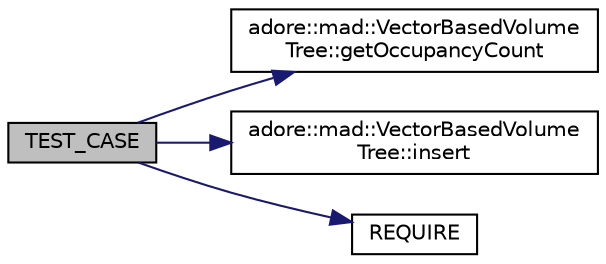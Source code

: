 digraph "TEST_CASE"
{
 // LATEX_PDF_SIZE
  edge [fontname="Helvetica",fontsize="10",labelfontname="Helvetica",labelfontsize="10"];
  node [fontname="Helvetica",fontsize="10",shape=record];
  rankdir="LR";
  Node1 [label="TEST_CASE",height=0.2,width=0.4,color="black", fillcolor="grey75", style="filled", fontcolor="black",tooltip=" "];
  Node1 -> Node2 [color="midnightblue",fontsize="10",style="solid",fontname="Helvetica"];
  Node2 [label="adore::mad::VectorBasedVolume\lTree::getOccupancyCount",height=0.2,width=0.4,color="black", fillcolor="white", style="filled",URL="$classadore_1_1mad_1_1VectorBasedVolumeTree.html#a3a8b68e919dc906c6f3bce29d79a8b10",tooltip=" "];
  Node1 -> Node3 [color="midnightblue",fontsize="10",style="solid",fontname="Helvetica"];
  Node3 [label="adore::mad::VectorBasedVolume\lTree::insert",height=0.2,width=0.4,color="black", fillcolor="white", style="filled",URL="$classadore_1_1mad_1_1VectorBasedVolumeTree.html#a5ebf1048f4ec25eb20684b2b9d8e6fe1",tooltip=" "];
  Node1 -> Node4 [color="midnightblue",fontsize="10",style="solid",fontname="Helvetica"];
  Node4 [label="REQUIRE",height=0.2,width=0.4,color="black", fillcolor="white", style="filled",URL="$test__lpiecewiseconst_8cpp.html#a896996220e0b1a182667751c424e1bd9",tooltip=" "];
}
